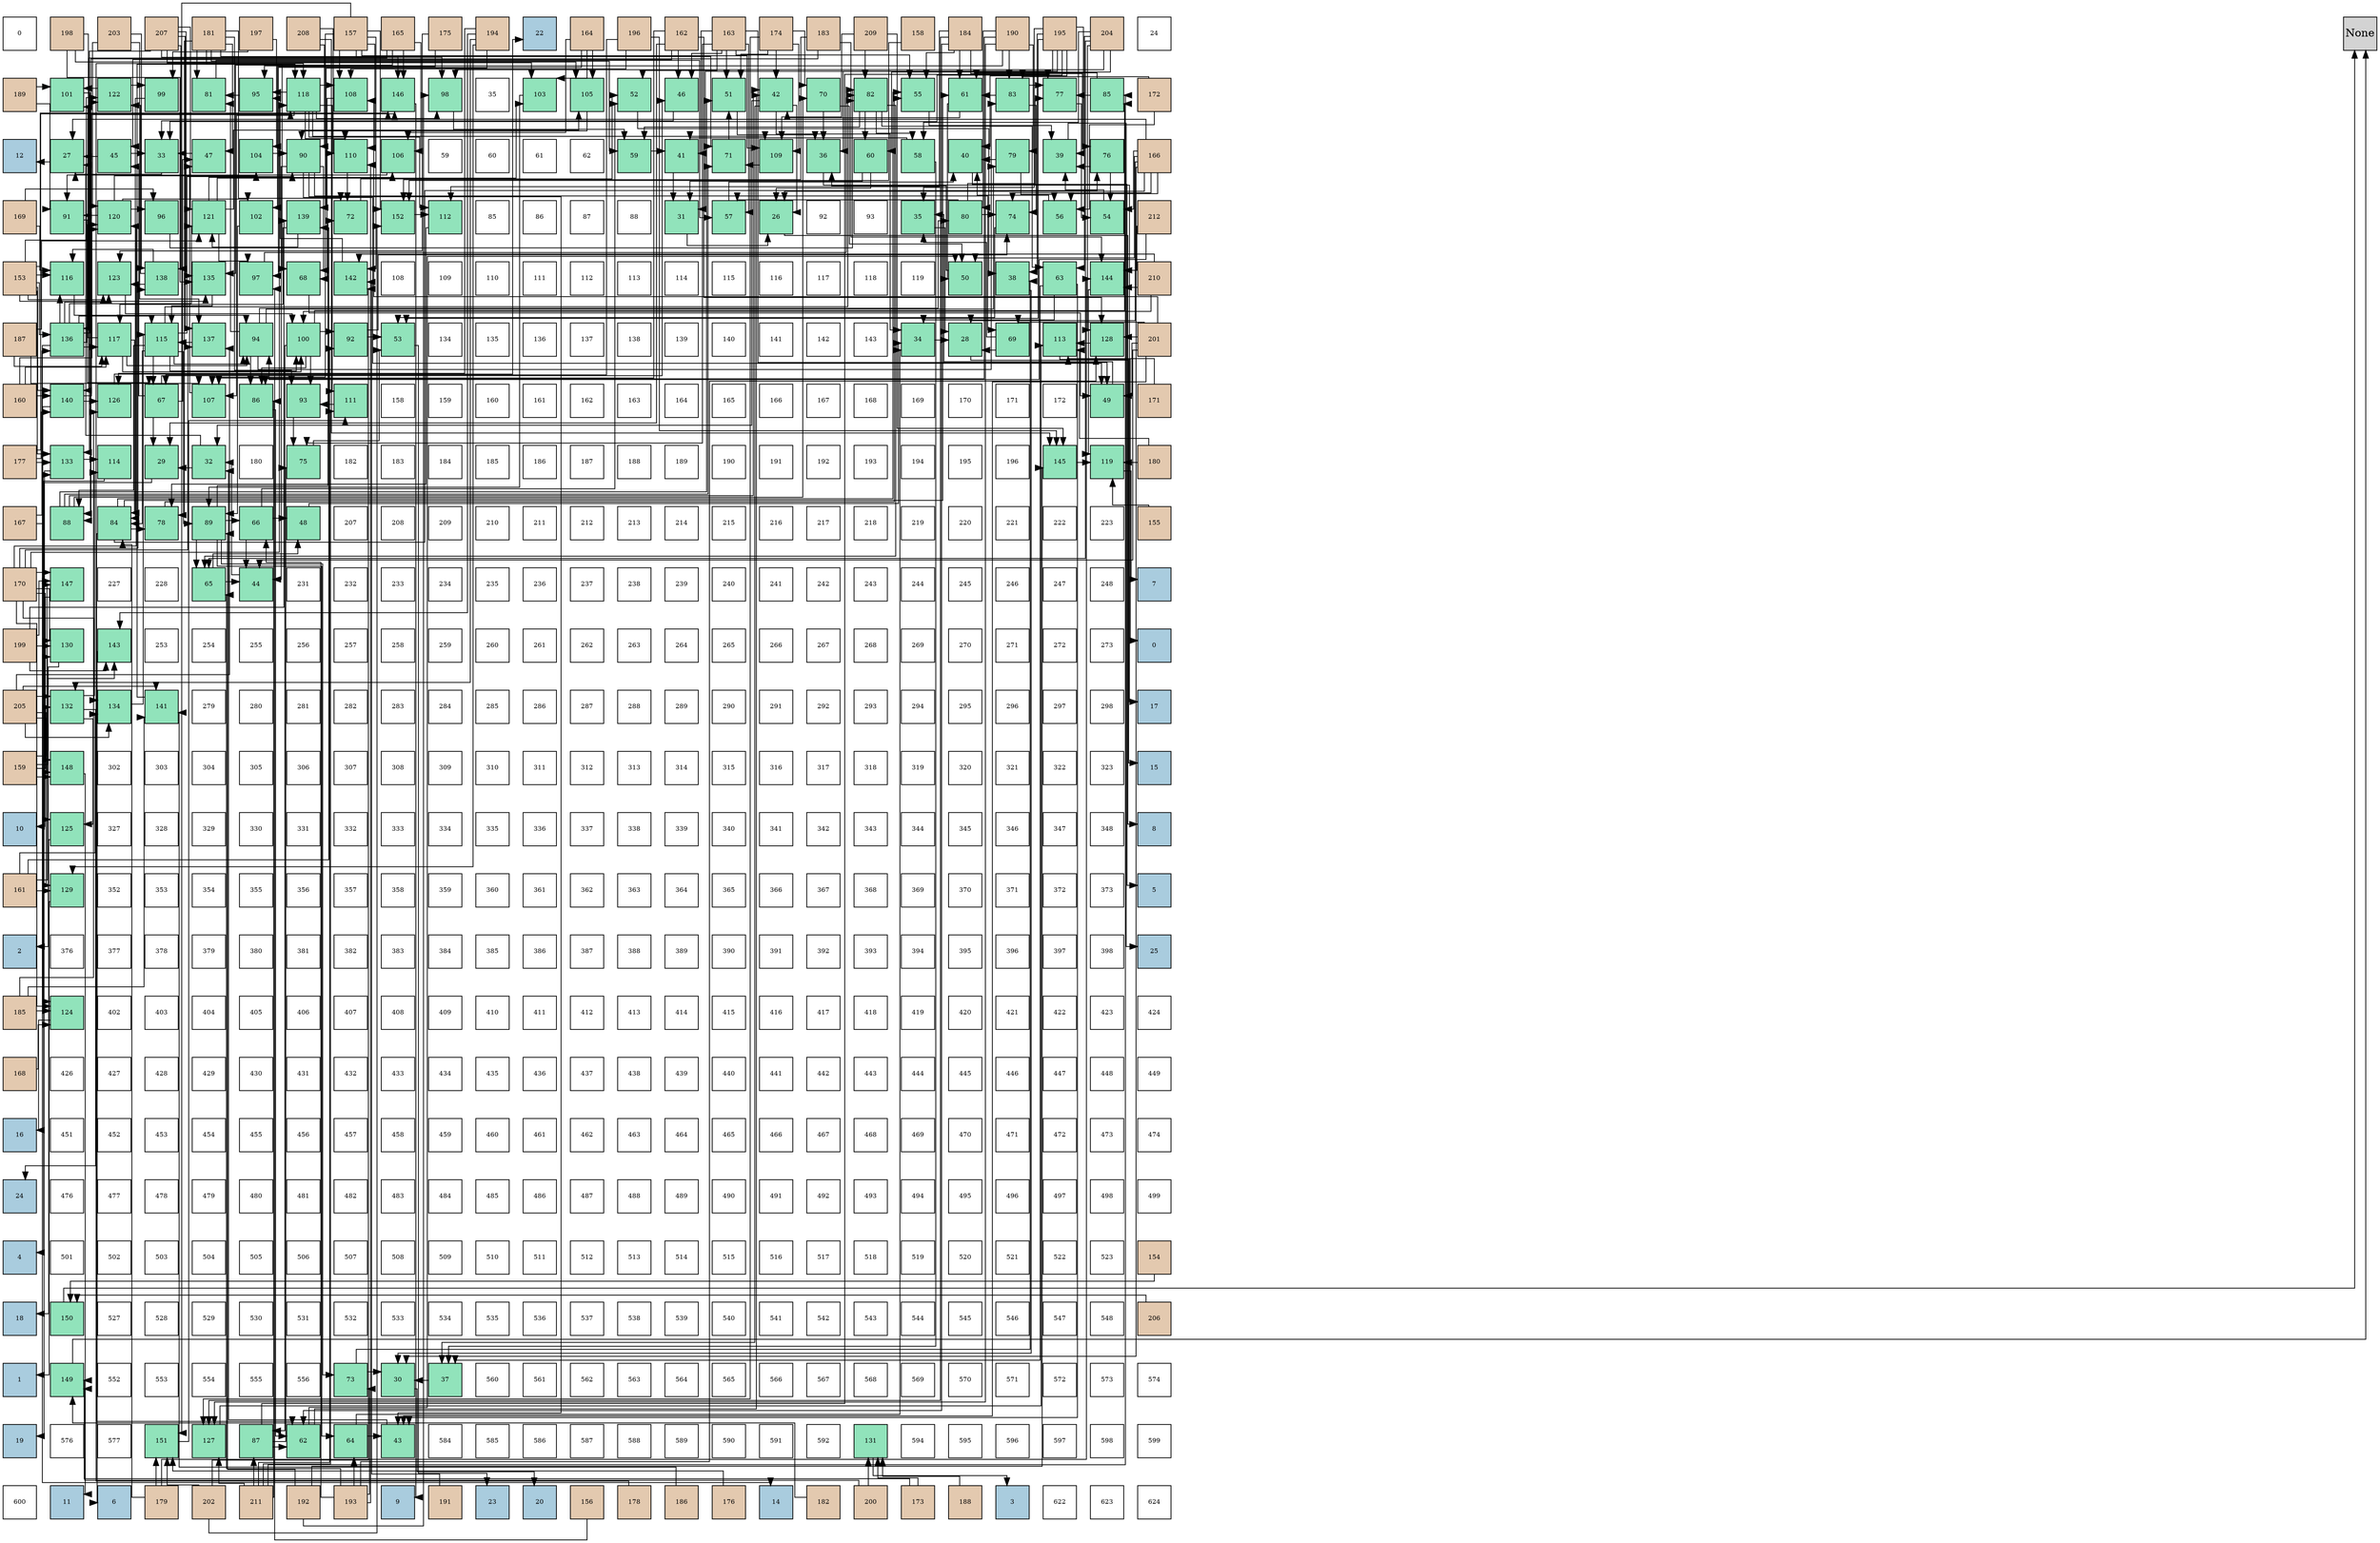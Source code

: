 digraph layout{
 rankdir=TB;
 splines=ortho;
 node [style=filled shape=square fixedsize=true width=0.6];
0[label="0", fontsize=8, fillcolor="#ffffff"];
1[label="198", fontsize=8, fillcolor="#e3c9af"];
2[label="203", fontsize=8, fillcolor="#e3c9af"];
3[label="207", fontsize=8, fillcolor="#e3c9af"];
4[label="181", fontsize=8, fillcolor="#e3c9af"];
5[label="197", fontsize=8, fillcolor="#e3c9af"];
6[label="208", fontsize=8, fillcolor="#e3c9af"];
7[label="157", fontsize=8, fillcolor="#e3c9af"];
8[label="165", fontsize=8, fillcolor="#e3c9af"];
9[label="175", fontsize=8, fillcolor="#e3c9af"];
10[label="194", fontsize=8, fillcolor="#e3c9af"];
11[label="22", fontsize=8, fillcolor="#a9ccde"];
12[label="164", fontsize=8, fillcolor="#e3c9af"];
13[label="196", fontsize=8, fillcolor="#e3c9af"];
14[label="162", fontsize=8, fillcolor="#e3c9af"];
15[label="163", fontsize=8, fillcolor="#e3c9af"];
16[label="174", fontsize=8, fillcolor="#e3c9af"];
17[label="183", fontsize=8, fillcolor="#e3c9af"];
18[label="209", fontsize=8, fillcolor="#e3c9af"];
19[label="158", fontsize=8, fillcolor="#e3c9af"];
20[label="184", fontsize=8, fillcolor="#e3c9af"];
21[label="190", fontsize=8, fillcolor="#e3c9af"];
22[label="195", fontsize=8, fillcolor="#e3c9af"];
23[label="204", fontsize=8, fillcolor="#e3c9af"];
24[label="24", fontsize=8, fillcolor="#ffffff"];
25[label="189", fontsize=8, fillcolor="#e3c9af"];
26[label="101", fontsize=8, fillcolor="#91e3bb"];
27[label="122", fontsize=8, fillcolor="#91e3bb"];
28[label="99", fontsize=8, fillcolor="#91e3bb"];
29[label="81", fontsize=8, fillcolor="#91e3bb"];
30[label="95", fontsize=8, fillcolor="#91e3bb"];
31[label="118", fontsize=8, fillcolor="#91e3bb"];
32[label="108", fontsize=8, fillcolor="#91e3bb"];
33[label="146", fontsize=8, fillcolor="#91e3bb"];
34[label="98", fontsize=8, fillcolor="#91e3bb"];
35[label="35", fontsize=8, fillcolor="#ffffff"];
36[label="103", fontsize=8, fillcolor="#91e3bb"];
37[label="105", fontsize=8, fillcolor="#91e3bb"];
38[label="52", fontsize=8, fillcolor="#91e3bb"];
39[label="46", fontsize=8, fillcolor="#91e3bb"];
40[label="51", fontsize=8, fillcolor="#91e3bb"];
41[label="42", fontsize=8, fillcolor="#91e3bb"];
42[label="70", fontsize=8, fillcolor="#91e3bb"];
43[label="82", fontsize=8, fillcolor="#91e3bb"];
44[label="55", fontsize=8, fillcolor="#91e3bb"];
45[label="61", fontsize=8, fillcolor="#91e3bb"];
46[label="83", fontsize=8, fillcolor="#91e3bb"];
47[label="77", fontsize=8, fillcolor="#91e3bb"];
48[label="85", fontsize=8, fillcolor="#91e3bb"];
49[label="172", fontsize=8, fillcolor="#e3c9af"];
50[label="12", fontsize=8, fillcolor="#a9ccde"];
51[label="27", fontsize=8, fillcolor="#91e3bb"];
52[label="45", fontsize=8, fillcolor="#91e3bb"];
53[label="33", fontsize=8, fillcolor="#91e3bb"];
54[label="47", fontsize=8, fillcolor="#91e3bb"];
55[label="104", fontsize=8, fillcolor="#91e3bb"];
56[label="90", fontsize=8, fillcolor="#91e3bb"];
57[label="110", fontsize=8, fillcolor="#91e3bb"];
58[label="106", fontsize=8, fillcolor="#91e3bb"];
59[label="59", fontsize=8, fillcolor="#ffffff"];
60[label="60", fontsize=8, fillcolor="#ffffff"];
61[label="61", fontsize=8, fillcolor="#ffffff"];
62[label="62", fontsize=8, fillcolor="#ffffff"];
63[label="59", fontsize=8, fillcolor="#91e3bb"];
64[label="41", fontsize=8, fillcolor="#91e3bb"];
65[label="71", fontsize=8, fillcolor="#91e3bb"];
66[label="109", fontsize=8, fillcolor="#91e3bb"];
67[label="36", fontsize=8, fillcolor="#91e3bb"];
68[label="60", fontsize=8, fillcolor="#91e3bb"];
69[label="58", fontsize=8, fillcolor="#91e3bb"];
70[label="40", fontsize=8, fillcolor="#91e3bb"];
71[label="79", fontsize=8, fillcolor="#91e3bb"];
72[label="39", fontsize=8, fillcolor="#91e3bb"];
73[label="76", fontsize=8, fillcolor="#91e3bb"];
74[label="166", fontsize=8, fillcolor="#e3c9af"];
75[label="169", fontsize=8, fillcolor="#e3c9af"];
76[label="91", fontsize=8, fillcolor="#91e3bb"];
77[label="120", fontsize=8, fillcolor="#91e3bb"];
78[label="96", fontsize=8, fillcolor="#91e3bb"];
79[label="121", fontsize=8, fillcolor="#91e3bb"];
80[label="102", fontsize=8, fillcolor="#91e3bb"];
81[label="139", fontsize=8, fillcolor="#91e3bb"];
82[label="72", fontsize=8, fillcolor="#91e3bb"];
83[label="152", fontsize=8, fillcolor="#91e3bb"];
84[label="112", fontsize=8, fillcolor="#91e3bb"];
85[label="85", fontsize=8, fillcolor="#ffffff"];
86[label="86", fontsize=8, fillcolor="#ffffff"];
87[label="87", fontsize=8, fillcolor="#ffffff"];
88[label="88", fontsize=8, fillcolor="#ffffff"];
89[label="31", fontsize=8, fillcolor="#91e3bb"];
90[label="57", fontsize=8, fillcolor="#91e3bb"];
91[label="26", fontsize=8, fillcolor="#91e3bb"];
92[label="92", fontsize=8, fillcolor="#ffffff"];
93[label="93", fontsize=8, fillcolor="#ffffff"];
94[label="35", fontsize=8, fillcolor="#91e3bb"];
95[label="80", fontsize=8, fillcolor="#91e3bb"];
96[label="74", fontsize=8, fillcolor="#91e3bb"];
97[label="56", fontsize=8, fillcolor="#91e3bb"];
98[label="54", fontsize=8, fillcolor="#91e3bb"];
99[label="212", fontsize=8, fillcolor="#e3c9af"];
100[label="153", fontsize=8, fillcolor="#e3c9af"];
101[label="116", fontsize=8, fillcolor="#91e3bb"];
102[label="123", fontsize=8, fillcolor="#91e3bb"];
103[label="138", fontsize=8, fillcolor="#91e3bb"];
104[label="135", fontsize=8, fillcolor="#91e3bb"];
105[label="97", fontsize=8, fillcolor="#91e3bb"];
106[label="68", fontsize=8, fillcolor="#91e3bb"];
107[label="142", fontsize=8, fillcolor="#91e3bb"];
108[label="108", fontsize=8, fillcolor="#ffffff"];
109[label="109", fontsize=8, fillcolor="#ffffff"];
110[label="110", fontsize=8, fillcolor="#ffffff"];
111[label="111", fontsize=8, fillcolor="#ffffff"];
112[label="112", fontsize=8, fillcolor="#ffffff"];
113[label="113", fontsize=8, fillcolor="#ffffff"];
114[label="114", fontsize=8, fillcolor="#ffffff"];
115[label="115", fontsize=8, fillcolor="#ffffff"];
116[label="116", fontsize=8, fillcolor="#ffffff"];
117[label="117", fontsize=8, fillcolor="#ffffff"];
118[label="118", fontsize=8, fillcolor="#ffffff"];
119[label="119", fontsize=8, fillcolor="#ffffff"];
120[label="50", fontsize=8, fillcolor="#91e3bb"];
121[label="38", fontsize=8, fillcolor="#91e3bb"];
122[label="63", fontsize=8, fillcolor="#91e3bb"];
123[label="144", fontsize=8, fillcolor="#91e3bb"];
124[label="210", fontsize=8, fillcolor="#e3c9af"];
125[label="187", fontsize=8, fillcolor="#e3c9af"];
126[label="136", fontsize=8, fillcolor="#91e3bb"];
127[label="117", fontsize=8, fillcolor="#91e3bb"];
128[label="115", fontsize=8, fillcolor="#91e3bb"];
129[label="137", fontsize=8, fillcolor="#91e3bb"];
130[label="94", fontsize=8, fillcolor="#91e3bb"];
131[label="100", fontsize=8, fillcolor="#91e3bb"];
132[label="92", fontsize=8, fillcolor="#91e3bb"];
133[label="53", fontsize=8, fillcolor="#91e3bb"];
134[label="134", fontsize=8, fillcolor="#ffffff"];
135[label="135", fontsize=8, fillcolor="#ffffff"];
136[label="136", fontsize=8, fillcolor="#ffffff"];
137[label="137", fontsize=8, fillcolor="#ffffff"];
138[label="138", fontsize=8, fillcolor="#ffffff"];
139[label="139", fontsize=8, fillcolor="#ffffff"];
140[label="140", fontsize=8, fillcolor="#ffffff"];
141[label="141", fontsize=8, fillcolor="#ffffff"];
142[label="142", fontsize=8, fillcolor="#ffffff"];
143[label="143", fontsize=8, fillcolor="#ffffff"];
144[label="34", fontsize=8, fillcolor="#91e3bb"];
145[label="28", fontsize=8, fillcolor="#91e3bb"];
146[label="69", fontsize=8, fillcolor="#91e3bb"];
147[label="113", fontsize=8, fillcolor="#91e3bb"];
148[label="128", fontsize=8, fillcolor="#91e3bb"];
149[label="201", fontsize=8, fillcolor="#e3c9af"];
150[label="160", fontsize=8, fillcolor="#e3c9af"];
151[label="140", fontsize=8, fillcolor="#91e3bb"];
152[label="126", fontsize=8, fillcolor="#91e3bb"];
153[label="67", fontsize=8, fillcolor="#91e3bb"];
154[label="107", fontsize=8, fillcolor="#91e3bb"];
155[label="86", fontsize=8, fillcolor="#91e3bb"];
156[label="93", fontsize=8, fillcolor="#91e3bb"];
157[label="111", fontsize=8, fillcolor="#91e3bb"];
158[label="158", fontsize=8, fillcolor="#ffffff"];
159[label="159", fontsize=8, fillcolor="#ffffff"];
160[label="160", fontsize=8, fillcolor="#ffffff"];
161[label="161", fontsize=8, fillcolor="#ffffff"];
162[label="162", fontsize=8, fillcolor="#ffffff"];
163[label="163", fontsize=8, fillcolor="#ffffff"];
164[label="164", fontsize=8, fillcolor="#ffffff"];
165[label="165", fontsize=8, fillcolor="#ffffff"];
166[label="166", fontsize=8, fillcolor="#ffffff"];
167[label="167", fontsize=8, fillcolor="#ffffff"];
168[label="168", fontsize=8, fillcolor="#ffffff"];
169[label="169", fontsize=8, fillcolor="#ffffff"];
170[label="170", fontsize=8, fillcolor="#ffffff"];
171[label="171", fontsize=8, fillcolor="#ffffff"];
172[label="172", fontsize=8, fillcolor="#ffffff"];
173[label="49", fontsize=8, fillcolor="#91e3bb"];
174[label="171", fontsize=8, fillcolor="#e3c9af"];
175[label="177", fontsize=8, fillcolor="#e3c9af"];
176[label="133", fontsize=8, fillcolor="#91e3bb"];
177[label="114", fontsize=8, fillcolor="#91e3bb"];
178[label="29", fontsize=8, fillcolor="#91e3bb"];
179[label="32", fontsize=8, fillcolor="#91e3bb"];
180[label="180", fontsize=8, fillcolor="#ffffff"];
181[label="75", fontsize=8, fillcolor="#91e3bb"];
182[label="182", fontsize=8, fillcolor="#ffffff"];
183[label="183", fontsize=8, fillcolor="#ffffff"];
184[label="184", fontsize=8, fillcolor="#ffffff"];
185[label="185", fontsize=8, fillcolor="#ffffff"];
186[label="186", fontsize=8, fillcolor="#ffffff"];
187[label="187", fontsize=8, fillcolor="#ffffff"];
188[label="188", fontsize=8, fillcolor="#ffffff"];
189[label="189", fontsize=8, fillcolor="#ffffff"];
190[label="190", fontsize=8, fillcolor="#ffffff"];
191[label="191", fontsize=8, fillcolor="#ffffff"];
192[label="192", fontsize=8, fillcolor="#ffffff"];
193[label="193", fontsize=8, fillcolor="#ffffff"];
194[label="194", fontsize=8, fillcolor="#ffffff"];
195[label="195", fontsize=8, fillcolor="#ffffff"];
196[label="196", fontsize=8, fillcolor="#ffffff"];
197[label="145", fontsize=8, fillcolor="#91e3bb"];
198[label="119", fontsize=8, fillcolor="#91e3bb"];
199[label="180", fontsize=8, fillcolor="#e3c9af"];
200[label="167", fontsize=8, fillcolor="#e3c9af"];
201[label="88", fontsize=8, fillcolor="#91e3bb"];
202[label="84", fontsize=8, fillcolor="#91e3bb"];
203[label="78", fontsize=8, fillcolor="#91e3bb"];
204[label="89", fontsize=8, fillcolor="#91e3bb"];
205[label="66", fontsize=8, fillcolor="#91e3bb"];
206[label="48", fontsize=8, fillcolor="#91e3bb"];
207[label="207", fontsize=8, fillcolor="#ffffff"];
208[label="208", fontsize=8, fillcolor="#ffffff"];
209[label="209", fontsize=8, fillcolor="#ffffff"];
210[label="210", fontsize=8, fillcolor="#ffffff"];
211[label="211", fontsize=8, fillcolor="#ffffff"];
212[label="212", fontsize=8, fillcolor="#ffffff"];
213[label="213", fontsize=8, fillcolor="#ffffff"];
214[label="214", fontsize=8, fillcolor="#ffffff"];
215[label="215", fontsize=8, fillcolor="#ffffff"];
216[label="216", fontsize=8, fillcolor="#ffffff"];
217[label="217", fontsize=8, fillcolor="#ffffff"];
218[label="218", fontsize=8, fillcolor="#ffffff"];
219[label="219", fontsize=8, fillcolor="#ffffff"];
220[label="220", fontsize=8, fillcolor="#ffffff"];
221[label="221", fontsize=8, fillcolor="#ffffff"];
222[label="222", fontsize=8, fillcolor="#ffffff"];
223[label="223", fontsize=8, fillcolor="#ffffff"];
224[label="155", fontsize=8, fillcolor="#e3c9af"];
225[label="170", fontsize=8, fillcolor="#e3c9af"];
226[label="147", fontsize=8, fillcolor="#91e3bb"];
227[label="227", fontsize=8, fillcolor="#ffffff"];
228[label="228", fontsize=8, fillcolor="#ffffff"];
229[label="65", fontsize=8, fillcolor="#91e3bb"];
230[label="44", fontsize=8, fillcolor="#91e3bb"];
231[label="231", fontsize=8, fillcolor="#ffffff"];
232[label="232", fontsize=8, fillcolor="#ffffff"];
233[label="233", fontsize=8, fillcolor="#ffffff"];
234[label="234", fontsize=8, fillcolor="#ffffff"];
235[label="235", fontsize=8, fillcolor="#ffffff"];
236[label="236", fontsize=8, fillcolor="#ffffff"];
237[label="237", fontsize=8, fillcolor="#ffffff"];
238[label="238", fontsize=8, fillcolor="#ffffff"];
239[label="239", fontsize=8, fillcolor="#ffffff"];
240[label="240", fontsize=8, fillcolor="#ffffff"];
241[label="241", fontsize=8, fillcolor="#ffffff"];
242[label="242", fontsize=8, fillcolor="#ffffff"];
243[label="243", fontsize=8, fillcolor="#ffffff"];
244[label="244", fontsize=8, fillcolor="#ffffff"];
245[label="245", fontsize=8, fillcolor="#ffffff"];
246[label="246", fontsize=8, fillcolor="#ffffff"];
247[label="247", fontsize=8, fillcolor="#ffffff"];
248[label="248", fontsize=8, fillcolor="#ffffff"];
249[label="7", fontsize=8, fillcolor="#a9ccde"];
250[label="199", fontsize=8, fillcolor="#e3c9af"];
251[label="130", fontsize=8, fillcolor="#91e3bb"];
252[label="143", fontsize=8, fillcolor="#91e3bb"];
253[label="253", fontsize=8, fillcolor="#ffffff"];
254[label="254", fontsize=8, fillcolor="#ffffff"];
255[label="255", fontsize=8, fillcolor="#ffffff"];
256[label="256", fontsize=8, fillcolor="#ffffff"];
257[label="257", fontsize=8, fillcolor="#ffffff"];
258[label="258", fontsize=8, fillcolor="#ffffff"];
259[label="259", fontsize=8, fillcolor="#ffffff"];
260[label="260", fontsize=8, fillcolor="#ffffff"];
261[label="261", fontsize=8, fillcolor="#ffffff"];
262[label="262", fontsize=8, fillcolor="#ffffff"];
263[label="263", fontsize=8, fillcolor="#ffffff"];
264[label="264", fontsize=8, fillcolor="#ffffff"];
265[label="265", fontsize=8, fillcolor="#ffffff"];
266[label="266", fontsize=8, fillcolor="#ffffff"];
267[label="267", fontsize=8, fillcolor="#ffffff"];
268[label="268", fontsize=8, fillcolor="#ffffff"];
269[label="269", fontsize=8, fillcolor="#ffffff"];
270[label="270", fontsize=8, fillcolor="#ffffff"];
271[label="271", fontsize=8, fillcolor="#ffffff"];
272[label="272", fontsize=8, fillcolor="#ffffff"];
273[label="273", fontsize=8, fillcolor="#ffffff"];
274[label="0", fontsize=8, fillcolor="#a9ccde"];
275[label="205", fontsize=8, fillcolor="#e3c9af"];
276[label="132", fontsize=8, fillcolor="#91e3bb"];
277[label="134", fontsize=8, fillcolor="#91e3bb"];
278[label="141", fontsize=8, fillcolor="#91e3bb"];
279[label="279", fontsize=8, fillcolor="#ffffff"];
280[label="280", fontsize=8, fillcolor="#ffffff"];
281[label="281", fontsize=8, fillcolor="#ffffff"];
282[label="282", fontsize=8, fillcolor="#ffffff"];
283[label="283", fontsize=8, fillcolor="#ffffff"];
284[label="284", fontsize=8, fillcolor="#ffffff"];
285[label="285", fontsize=8, fillcolor="#ffffff"];
286[label="286", fontsize=8, fillcolor="#ffffff"];
287[label="287", fontsize=8, fillcolor="#ffffff"];
288[label="288", fontsize=8, fillcolor="#ffffff"];
289[label="289", fontsize=8, fillcolor="#ffffff"];
290[label="290", fontsize=8, fillcolor="#ffffff"];
291[label="291", fontsize=8, fillcolor="#ffffff"];
292[label="292", fontsize=8, fillcolor="#ffffff"];
293[label="293", fontsize=8, fillcolor="#ffffff"];
294[label="294", fontsize=8, fillcolor="#ffffff"];
295[label="295", fontsize=8, fillcolor="#ffffff"];
296[label="296", fontsize=8, fillcolor="#ffffff"];
297[label="297", fontsize=8, fillcolor="#ffffff"];
298[label="298", fontsize=8, fillcolor="#ffffff"];
299[label="17", fontsize=8, fillcolor="#a9ccde"];
300[label="159", fontsize=8, fillcolor="#e3c9af"];
301[label="148", fontsize=8, fillcolor="#91e3bb"];
302[label="302", fontsize=8, fillcolor="#ffffff"];
303[label="303", fontsize=8, fillcolor="#ffffff"];
304[label="304", fontsize=8, fillcolor="#ffffff"];
305[label="305", fontsize=8, fillcolor="#ffffff"];
306[label="306", fontsize=8, fillcolor="#ffffff"];
307[label="307", fontsize=8, fillcolor="#ffffff"];
308[label="308", fontsize=8, fillcolor="#ffffff"];
309[label="309", fontsize=8, fillcolor="#ffffff"];
310[label="310", fontsize=8, fillcolor="#ffffff"];
311[label="311", fontsize=8, fillcolor="#ffffff"];
312[label="312", fontsize=8, fillcolor="#ffffff"];
313[label="313", fontsize=8, fillcolor="#ffffff"];
314[label="314", fontsize=8, fillcolor="#ffffff"];
315[label="315", fontsize=8, fillcolor="#ffffff"];
316[label="316", fontsize=8, fillcolor="#ffffff"];
317[label="317", fontsize=8, fillcolor="#ffffff"];
318[label="318", fontsize=8, fillcolor="#ffffff"];
319[label="319", fontsize=8, fillcolor="#ffffff"];
320[label="320", fontsize=8, fillcolor="#ffffff"];
321[label="321", fontsize=8, fillcolor="#ffffff"];
322[label="322", fontsize=8, fillcolor="#ffffff"];
323[label="323", fontsize=8, fillcolor="#ffffff"];
324[label="15", fontsize=8, fillcolor="#a9ccde"];
325[label="10", fontsize=8, fillcolor="#a9ccde"];
326[label="125", fontsize=8, fillcolor="#91e3bb"];
327[label="327", fontsize=8, fillcolor="#ffffff"];
328[label="328", fontsize=8, fillcolor="#ffffff"];
329[label="329", fontsize=8, fillcolor="#ffffff"];
330[label="330", fontsize=8, fillcolor="#ffffff"];
331[label="331", fontsize=8, fillcolor="#ffffff"];
332[label="332", fontsize=8, fillcolor="#ffffff"];
333[label="333", fontsize=8, fillcolor="#ffffff"];
334[label="334", fontsize=8, fillcolor="#ffffff"];
335[label="335", fontsize=8, fillcolor="#ffffff"];
336[label="336", fontsize=8, fillcolor="#ffffff"];
337[label="337", fontsize=8, fillcolor="#ffffff"];
338[label="338", fontsize=8, fillcolor="#ffffff"];
339[label="339", fontsize=8, fillcolor="#ffffff"];
340[label="340", fontsize=8, fillcolor="#ffffff"];
341[label="341", fontsize=8, fillcolor="#ffffff"];
342[label="342", fontsize=8, fillcolor="#ffffff"];
343[label="343", fontsize=8, fillcolor="#ffffff"];
344[label="344", fontsize=8, fillcolor="#ffffff"];
345[label="345", fontsize=8, fillcolor="#ffffff"];
346[label="346", fontsize=8, fillcolor="#ffffff"];
347[label="347", fontsize=8, fillcolor="#ffffff"];
348[label="348", fontsize=8, fillcolor="#ffffff"];
349[label="8", fontsize=8, fillcolor="#a9ccde"];
350[label="161", fontsize=8, fillcolor="#e3c9af"];
351[label="129", fontsize=8, fillcolor="#91e3bb"];
352[label="352", fontsize=8, fillcolor="#ffffff"];
353[label="353", fontsize=8, fillcolor="#ffffff"];
354[label="354", fontsize=8, fillcolor="#ffffff"];
355[label="355", fontsize=8, fillcolor="#ffffff"];
356[label="356", fontsize=8, fillcolor="#ffffff"];
357[label="357", fontsize=8, fillcolor="#ffffff"];
358[label="358", fontsize=8, fillcolor="#ffffff"];
359[label="359", fontsize=8, fillcolor="#ffffff"];
360[label="360", fontsize=8, fillcolor="#ffffff"];
361[label="361", fontsize=8, fillcolor="#ffffff"];
362[label="362", fontsize=8, fillcolor="#ffffff"];
363[label="363", fontsize=8, fillcolor="#ffffff"];
364[label="364", fontsize=8, fillcolor="#ffffff"];
365[label="365", fontsize=8, fillcolor="#ffffff"];
366[label="366", fontsize=8, fillcolor="#ffffff"];
367[label="367", fontsize=8, fillcolor="#ffffff"];
368[label="368", fontsize=8, fillcolor="#ffffff"];
369[label="369", fontsize=8, fillcolor="#ffffff"];
370[label="370", fontsize=8, fillcolor="#ffffff"];
371[label="371", fontsize=8, fillcolor="#ffffff"];
372[label="372", fontsize=8, fillcolor="#ffffff"];
373[label="373", fontsize=8, fillcolor="#ffffff"];
374[label="5", fontsize=8, fillcolor="#a9ccde"];
375[label="2", fontsize=8, fillcolor="#a9ccde"];
376[label="376", fontsize=8, fillcolor="#ffffff"];
377[label="377", fontsize=8, fillcolor="#ffffff"];
378[label="378", fontsize=8, fillcolor="#ffffff"];
379[label="379", fontsize=8, fillcolor="#ffffff"];
380[label="380", fontsize=8, fillcolor="#ffffff"];
381[label="381", fontsize=8, fillcolor="#ffffff"];
382[label="382", fontsize=8, fillcolor="#ffffff"];
383[label="383", fontsize=8, fillcolor="#ffffff"];
384[label="384", fontsize=8, fillcolor="#ffffff"];
385[label="385", fontsize=8, fillcolor="#ffffff"];
386[label="386", fontsize=8, fillcolor="#ffffff"];
387[label="387", fontsize=8, fillcolor="#ffffff"];
388[label="388", fontsize=8, fillcolor="#ffffff"];
389[label="389", fontsize=8, fillcolor="#ffffff"];
390[label="390", fontsize=8, fillcolor="#ffffff"];
391[label="391", fontsize=8, fillcolor="#ffffff"];
392[label="392", fontsize=8, fillcolor="#ffffff"];
393[label="393", fontsize=8, fillcolor="#ffffff"];
394[label="394", fontsize=8, fillcolor="#ffffff"];
395[label="395", fontsize=8, fillcolor="#ffffff"];
396[label="396", fontsize=8, fillcolor="#ffffff"];
397[label="397", fontsize=8, fillcolor="#ffffff"];
398[label="398", fontsize=8, fillcolor="#ffffff"];
399[label="25", fontsize=8, fillcolor="#a9ccde"];
400[label="185", fontsize=8, fillcolor="#e3c9af"];
401[label="124", fontsize=8, fillcolor="#91e3bb"];
402[label="402", fontsize=8, fillcolor="#ffffff"];
403[label="403", fontsize=8, fillcolor="#ffffff"];
404[label="404", fontsize=8, fillcolor="#ffffff"];
405[label="405", fontsize=8, fillcolor="#ffffff"];
406[label="406", fontsize=8, fillcolor="#ffffff"];
407[label="407", fontsize=8, fillcolor="#ffffff"];
408[label="408", fontsize=8, fillcolor="#ffffff"];
409[label="409", fontsize=8, fillcolor="#ffffff"];
410[label="410", fontsize=8, fillcolor="#ffffff"];
411[label="411", fontsize=8, fillcolor="#ffffff"];
412[label="412", fontsize=8, fillcolor="#ffffff"];
413[label="413", fontsize=8, fillcolor="#ffffff"];
414[label="414", fontsize=8, fillcolor="#ffffff"];
415[label="415", fontsize=8, fillcolor="#ffffff"];
416[label="416", fontsize=8, fillcolor="#ffffff"];
417[label="417", fontsize=8, fillcolor="#ffffff"];
418[label="418", fontsize=8, fillcolor="#ffffff"];
419[label="419", fontsize=8, fillcolor="#ffffff"];
420[label="420", fontsize=8, fillcolor="#ffffff"];
421[label="421", fontsize=8, fillcolor="#ffffff"];
422[label="422", fontsize=8, fillcolor="#ffffff"];
423[label="423", fontsize=8, fillcolor="#ffffff"];
424[label="424", fontsize=8, fillcolor="#ffffff"];
425[label="168", fontsize=8, fillcolor="#e3c9af"];
426[label="426", fontsize=8, fillcolor="#ffffff"];
427[label="427", fontsize=8, fillcolor="#ffffff"];
428[label="428", fontsize=8, fillcolor="#ffffff"];
429[label="429", fontsize=8, fillcolor="#ffffff"];
430[label="430", fontsize=8, fillcolor="#ffffff"];
431[label="431", fontsize=8, fillcolor="#ffffff"];
432[label="432", fontsize=8, fillcolor="#ffffff"];
433[label="433", fontsize=8, fillcolor="#ffffff"];
434[label="434", fontsize=8, fillcolor="#ffffff"];
435[label="435", fontsize=8, fillcolor="#ffffff"];
436[label="436", fontsize=8, fillcolor="#ffffff"];
437[label="437", fontsize=8, fillcolor="#ffffff"];
438[label="438", fontsize=8, fillcolor="#ffffff"];
439[label="439", fontsize=8, fillcolor="#ffffff"];
440[label="440", fontsize=8, fillcolor="#ffffff"];
441[label="441", fontsize=8, fillcolor="#ffffff"];
442[label="442", fontsize=8, fillcolor="#ffffff"];
443[label="443", fontsize=8, fillcolor="#ffffff"];
444[label="444", fontsize=8, fillcolor="#ffffff"];
445[label="445", fontsize=8, fillcolor="#ffffff"];
446[label="446", fontsize=8, fillcolor="#ffffff"];
447[label="447", fontsize=8, fillcolor="#ffffff"];
448[label="448", fontsize=8, fillcolor="#ffffff"];
449[label="449", fontsize=8, fillcolor="#ffffff"];
450[label="16", fontsize=8, fillcolor="#a9ccde"];
451[label="451", fontsize=8, fillcolor="#ffffff"];
452[label="452", fontsize=8, fillcolor="#ffffff"];
453[label="453", fontsize=8, fillcolor="#ffffff"];
454[label="454", fontsize=8, fillcolor="#ffffff"];
455[label="455", fontsize=8, fillcolor="#ffffff"];
456[label="456", fontsize=8, fillcolor="#ffffff"];
457[label="457", fontsize=8, fillcolor="#ffffff"];
458[label="458", fontsize=8, fillcolor="#ffffff"];
459[label="459", fontsize=8, fillcolor="#ffffff"];
460[label="460", fontsize=8, fillcolor="#ffffff"];
461[label="461", fontsize=8, fillcolor="#ffffff"];
462[label="462", fontsize=8, fillcolor="#ffffff"];
463[label="463", fontsize=8, fillcolor="#ffffff"];
464[label="464", fontsize=8, fillcolor="#ffffff"];
465[label="465", fontsize=8, fillcolor="#ffffff"];
466[label="466", fontsize=8, fillcolor="#ffffff"];
467[label="467", fontsize=8, fillcolor="#ffffff"];
468[label="468", fontsize=8, fillcolor="#ffffff"];
469[label="469", fontsize=8, fillcolor="#ffffff"];
470[label="470", fontsize=8, fillcolor="#ffffff"];
471[label="471", fontsize=8, fillcolor="#ffffff"];
472[label="472", fontsize=8, fillcolor="#ffffff"];
473[label="473", fontsize=8, fillcolor="#ffffff"];
474[label="474", fontsize=8, fillcolor="#ffffff"];
475[label="24", fontsize=8, fillcolor="#a9ccde"];
476[label="476", fontsize=8, fillcolor="#ffffff"];
477[label="477", fontsize=8, fillcolor="#ffffff"];
478[label="478", fontsize=8, fillcolor="#ffffff"];
479[label="479", fontsize=8, fillcolor="#ffffff"];
480[label="480", fontsize=8, fillcolor="#ffffff"];
481[label="481", fontsize=8, fillcolor="#ffffff"];
482[label="482", fontsize=8, fillcolor="#ffffff"];
483[label="483", fontsize=8, fillcolor="#ffffff"];
484[label="484", fontsize=8, fillcolor="#ffffff"];
485[label="485", fontsize=8, fillcolor="#ffffff"];
486[label="486", fontsize=8, fillcolor="#ffffff"];
487[label="487", fontsize=8, fillcolor="#ffffff"];
488[label="488", fontsize=8, fillcolor="#ffffff"];
489[label="489", fontsize=8, fillcolor="#ffffff"];
490[label="490", fontsize=8, fillcolor="#ffffff"];
491[label="491", fontsize=8, fillcolor="#ffffff"];
492[label="492", fontsize=8, fillcolor="#ffffff"];
493[label="493", fontsize=8, fillcolor="#ffffff"];
494[label="494", fontsize=8, fillcolor="#ffffff"];
495[label="495", fontsize=8, fillcolor="#ffffff"];
496[label="496", fontsize=8, fillcolor="#ffffff"];
497[label="497", fontsize=8, fillcolor="#ffffff"];
498[label="498", fontsize=8, fillcolor="#ffffff"];
499[label="499", fontsize=8, fillcolor="#ffffff"];
500[label="4", fontsize=8, fillcolor="#a9ccde"];
501[label="501", fontsize=8, fillcolor="#ffffff"];
502[label="502", fontsize=8, fillcolor="#ffffff"];
503[label="503", fontsize=8, fillcolor="#ffffff"];
504[label="504", fontsize=8, fillcolor="#ffffff"];
505[label="505", fontsize=8, fillcolor="#ffffff"];
506[label="506", fontsize=8, fillcolor="#ffffff"];
507[label="507", fontsize=8, fillcolor="#ffffff"];
508[label="508", fontsize=8, fillcolor="#ffffff"];
509[label="509", fontsize=8, fillcolor="#ffffff"];
510[label="510", fontsize=8, fillcolor="#ffffff"];
511[label="511", fontsize=8, fillcolor="#ffffff"];
512[label="512", fontsize=8, fillcolor="#ffffff"];
513[label="513", fontsize=8, fillcolor="#ffffff"];
514[label="514", fontsize=8, fillcolor="#ffffff"];
515[label="515", fontsize=8, fillcolor="#ffffff"];
516[label="516", fontsize=8, fillcolor="#ffffff"];
517[label="517", fontsize=8, fillcolor="#ffffff"];
518[label="518", fontsize=8, fillcolor="#ffffff"];
519[label="519", fontsize=8, fillcolor="#ffffff"];
520[label="520", fontsize=8, fillcolor="#ffffff"];
521[label="521", fontsize=8, fillcolor="#ffffff"];
522[label="522", fontsize=8, fillcolor="#ffffff"];
523[label="523", fontsize=8, fillcolor="#ffffff"];
524[label="154", fontsize=8, fillcolor="#e3c9af"];
525[label="18", fontsize=8, fillcolor="#a9ccde"];
526[label="150", fontsize=8, fillcolor="#91e3bb"];
527[label="527", fontsize=8, fillcolor="#ffffff"];
528[label="528", fontsize=8, fillcolor="#ffffff"];
529[label="529", fontsize=8, fillcolor="#ffffff"];
530[label="530", fontsize=8, fillcolor="#ffffff"];
531[label="531", fontsize=8, fillcolor="#ffffff"];
532[label="532", fontsize=8, fillcolor="#ffffff"];
533[label="533", fontsize=8, fillcolor="#ffffff"];
534[label="534", fontsize=8, fillcolor="#ffffff"];
535[label="535", fontsize=8, fillcolor="#ffffff"];
536[label="536", fontsize=8, fillcolor="#ffffff"];
537[label="537", fontsize=8, fillcolor="#ffffff"];
538[label="538", fontsize=8, fillcolor="#ffffff"];
539[label="539", fontsize=8, fillcolor="#ffffff"];
540[label="540", fontsize=8, fillcolor="#ffffff"];
541[label="541", fontsize=8, fillcolor="#ffffff"];
542[label="542", fontsize=8, fillcolor="#ffffff"];
543[label="543", fontsize=8, fillcolor="#ffffff"];
544[label="544", fontsize=8, fillcolor="#ffffff"];
545[label="545", fontsize=8, fillcolor="#ffffff"];
546[label="546", fontsize=8, fillcolor="#ffffff"];
547[label="547", fontsize=8, fillcolor="#ffffff"];
548[label="548", fontsize=8, fillcolor="#ffffff"];
549[label="206", fontsize=8, fillcolor="#e3c9af"];
550[label="1", fontsize=8, fillcolor="#a9ccde"];
551[label="149", fontsize=8, fillcolor="#91e3bb"];
552[label="552", fontsize=8, fillcolor="#ffffff"];
553[label="553", fontsize=8, fillcolor="#ffffff"];
554[label="554", fontsize=8, fillcolor="#ffffff"];
555[label="555", fontsize=8, fillcolor="#ffffff"];
556[label="556", fontsize=8, fillcolor="#ffffff"];
557[label="73", fontsize=8, fillcolor="#91e3bb"];
558[label="30", fontsize=8, fillcolor="#91e3bb"];
559[label="37", fontsize=8, fillcolor="#91e3bb"];
560[label="560", fontsize=8, fillcolor="#ffffff"];
561[label="561", fontsize=8, fillcolor="#ffffff"];
562[label="562", fontsize=8, fillcolor="#ffffff"];
563[label="563", fontsize=8, fillcolor="#ffffff"];
564[label="564", fontsize=8, fillcolor="#ffffff"];
565[label="565", fontsize=8, fillcolor="#ffffff"];
566[label="566", fontsize=8, fillcolor="#ffffff"];
567[label="567", fontsize=8, fillcolor="#ffffff"];
568[label="568", fontsize=8, fillcolor="#ffffff"];
569[label="569", fontsize=8, fillcolor="#ffffff"];
570[label="570", fontsize=8, fillcolor="#ffffff"];
571[label="571", fontsize=8, fillcolor="#ffffff"];
572[label="572", fontsize=8, fillcolor="#ffffff"];
573[label="573", fontsize=8, fillcolor="#ffffff"];
574[label="574", fontsize=8, fillcolor="#ffffff"];
575[label="19", fontsize=8, fillcolor="#a9ccde"];
576[label="576", fontsize=8, fillcolor="#ffffff"];
577[label="577", fontsize=8, fillcolor="#ffffff"];
578[label="151", fontsize=8, fillcolor="#91e3bb"];
579[label="127", fontsize=8, fillcolor="#91e3bb"];
580[label="87", fontsize=8, fillcolor="#91e3bb"];
581[label="62", fontsize=8, fillcolor="#91e3bb"];
582[label="64", fontsize=8, fillcolor="#91e3bb"];
583[label="43", fontsize=8, fillcolor="#91e3bb"];
584[label="584", fontsize=8, fillcolor="#ffffff"];
585[label="585", fontsize=8, fillcolor="#ffffff"];
586[label="586", fontsize=8, fillcolor="#ffffff"];
587[label="587", fontsize=8, fillcolor="#ffffff"];
588[label="588", fontsize=8, fillcolor="#ffffff"];
589[label="589", fontsize=8, fillcolor="#ffffff"];
590[label="590", fontsize=8, fillcolor="#ffffff"];
591[label="591", fontsize=8, fillcolor="#ffffff"];
592[label="592", fontsize=8, fillcolor="#ffffff"];
593[label="131", fontsize=8, fillcolor="#91e3bb"];
594[label="594", fontsize=8, fillcolor="#ffffff"];
595[label="595", fontsize=8, fillcolor="#ffffff"];
596[label="596", fontsize=8, fillcolor="#ffffff"];
597[label="597", fontsize=8, fillcolor="#ffffff"];
598[label="598", fontsize=8, fillcolor="#ffffff"];
599[label="599", fontsize=8, fillcolor="#ffffff"];
600[label="600", fontsize=8, fillcolor="#ffffff"];
601[label="11", fontsize=8, fillcolor="#a9ccde"];
602[label="6", fontsize=8, fillcolor="#a9ccde"];
603[label="179", fontsize=8, fillcolor="#e3c9af"];
604[label="202", fontsize=8, fillcolor="#e3c9af"];
605[label="211", fontsize=8, fillcolor="#e3c9af"];
606[label="192", fontsize=8, fillcolor="#e3c9af"];
607[label="193", fontsize=8, fillcolor="#e3c9af"];
608[label="9", fontsize=8, fillcolor="#a9ccde"];
609[label="191", fontsize=8, fillcolor="#e3c9af"];
610[label="23", fontsize=8, fillcolor="#a9ccde"];
611[label="20", fontsize=8, fillcolor="#a9ccde"];
612[label="156", fontsize=8, fillcolor="#e3c9af"];
613[label="178", fontsize=8, fillcolor="#e3c9af"];
614[label="186", fontsize=8, fillcolor="#e3c9af"];
615[label="176", fontsize=8, fillcolor="#e3c9af"];
616[label="14", fontsize=8, fillcolor="#a9ccde"];
617[label="182", fontsize=8, fillcolor="#e3c9af"];
618[label="200", fontsize=8, fillcolor="#e3c9af"];
619[label="173", fontsize=8, fillcolor="#e3c9af"];
620[label="188", fontsize=8, fillcolor="#e3c9af"];
621[label="3", fontsize=8, fillcolor="#a9ccde"];
622[label="622", fontsize=8, fillcolor="#ffffff"];
623[label="623", fontsize=8, fillcolor="#ffffff"];
624[label="624", fontsize=8, fillcolor="#ffffff"];
edge [constraint=false, style=vis];91 -> 349;
51 -> 50;
145 -> 324;
178 -> 575;
558 -> 611;
89 -> 91;
179 -> 51;
179 -> 178;
53 -> 51;
144 -> 145;
94 -> 145;
67 -> 299;
559 -> 558;
121 -> 558;
72 -> 399;
70 -> 374;
64 -> 89;
41 -> 91;
41 -> 179;
41 -> 144;
41 -> 559;
583 -> 179;
230 -> 179;
52 -> 51;
52 -> 53;
39 -> 53;
54 -> 53;
206 -> 144;
173 -> 94;
120 -> 67;
40 -> 67;
38 -> 121;
133 -> 610;
98 -> 72;
44 -> 72;
97 -> 70;
90 -> 70;
69 -> 559;
69 -> 64;
63 -> 64;
68 -> 91;
68 -> 89;
45 -> 41;
45 -> 120;
581 -> 41;
581 -> 120;
122 -> 144;
122 -> 559;
122 -> 583;
582 -> 144;
582 -> 583;
229 -> 230;
229 -> 206;
205 -> 230;
205 -> 206;
205 -> 38;
153 -> 178;
153 -> 52;
153 -> 39;
153 -> 54;
106 -> 173;
146 -> 145;
146 -> 94;
42 -> 67;
42 -> 120;
65 -> 40;
82 -> 38;
557 -> 558;
557 -> 121;
96 -> 133;
181 -> 133;
73 -> 72;
73 -> 98;
47 -> 98;
203 -> 44;
71 -> 70;
71 -> 97;
95 -> 90;
95 -> 96;
95 -> 47;
29 -> 90;
43 -> 69;
43 -> 63;
43 -> 68;
43 -> 122;
43 -> 229;
46 -> 45;
46 -> 96;
46 -> 47;
202 -> 44;
202 -> 45;
202 -> 581;
202 -> 73;
202 -> 203;
48 -> 45;
48 -> 47;
155 -> 581;
580 -> 581;
580 -> 181;
580 -> 47;
201 -> 41;
201 -> 40;
201 -> 42;
201 -> 65;
204 -> 582;
204 -> 229;
204 -> 205;
204 -> 82;
204 -> 557;
56 -> 583;
56 -> 230;
56 -> 173;
56 -> 106;
56 -> 146;
76 -> 153;
132 -> 133;
132 -> 96;
156 -> 181;
130 -> 71;
130 -> 95;
130 -> 29;
130 -> 46;
130 -> 155;
30 -> 29;
78 -> 43;
105 -> 43;
34 -> 63;
28 -> 202;
131 -> 48;
131 -> 155;
131 -> 580;
131 -> 132;
131 -> 156;
26 -> 201;
80 -> 204;
36 -> 204;
55 -> 56;
37 -> 56;
58 -> 76;
154 -> 54;
32 -> 106;
66 -> 65;
57 -> 82;
157 -> 156;
84 -> 203;
147 -> 274;
177 -> 500;
128 -> 153;
128 -> 43;
128 -> 202;
128 -> 201;
128 -> 204;
128 -> 56;
128 -> 130;
128 -> 131;
101 -> 130;
127 -> 202;
127 -> 130;
127 -> 131;
127 -> 26;
31 -> 30;
31 -> 34;
31 -> 154;
31 -> 32;
31 -> 66;
31 -> 57;
31 -> 157;
31 -> 84;
198 -> 249;
77 -> 76;
77 -> 78;
77 -> 80;
77 -> 55;
79 -> 105;
79 -> 36;
79 -> 37;
79 -> 58;
27 -> 28;
27 -> 26;
102 -> 131;
401 -> 450;
326 -> 525;
152 -> 11;
579 -> 147;
148 -> 147;
351 -> 550;
251 -> 375;
593 -> 621;
276 -> 475;
276 -> 177;
276 -> 326;
176 -> 177;
176 -> 326;
277 -> 128;
104 -> 128;
126 -> 616;
126 -> 128;
126 -> 101;
126 -> 127;
126 -> 77;
126 -> 79;
126 -> 27;
126 -> 102;
129 -> 128;
103 -> 101;
103 -> 27;
103 -> 102;
81 -> 127;
81 -> 79;
151 -> 31;
151 -> 401;
151 -> 152;
278 -> 31;
107 -> 30;
252 -> 602;
123 -> 198;
197 -> 198;
33 -> 608;
226 -> 325;
301 -> 601;
551 -> None;
526 -> None;
578 -> 157;
83 -> 84;
100 -> 101;
100 -> 27;
100 -> 102;
100 -> 176;
100 -> 104;
100 -> 126;
100 -> 151;
100 -> 33;
524 -> 526;
224 -> 198;
612 -> 105;
7 -> 34;
7 -> 154;
7 -> 32;
7 -> 66;
7 -> 57;
7 -> 107;
7 -> 578;
7 -> 83;
19 -> 83;
300 -> 276;
300 -> 252;
300 -> 226;
300 -> 301;
150 -> 127;
150 -> 77;
150 -> 151;
350 -> 351;
350 -> 251;
350 -> 277;
350 -> 81;
14 -> 178;
14 -> 52;
14 -> 39;
14 -> 154;
14 -> 148;
15 -> 64;
15 -> 39;
15 -> 173;
15 -> 40;
15 -> 38;
15 -> 44;
15 -> 90;
15 -> 181;
12 -> 105;
12 -> 36;
12 -> 37;
12 -> 58;
8 -> 58;
8 -> 104;
8 -> 151;
8 -> 33;
74 -> 91;
74 -> 51;
74 -> 145;
74 -> 558;
74 -> 120;
74 -> 98;
74 -> 97;
74 -> 96;
200 -> 176;
200 -> 126;
425 -> 401;
75 -> 78;
75 -> 101;
225 -> 31;
225 -> 77;
225 -> 401;
225 -> 251;
225 -> 277;
225 -> 129;
225 -> 103;
225 -> 226;
225 -> 301;
174 -> 147;
49 -> 97;
49 -> 46;
619 -> 593;
619 -> 551;
16 -> 41;
16 -> 40;
16 -> 42;
16 -> 66;
16 -> 579;
9 -> 80;
9 -> 102;
615 -> 578;
175 -> 176;
175 -> 151;
175 -> 33;
613 -> 31;
603 -> 202;
603 -> 123;
603 -> 578;
199 -> 147;
199 -> 198;
4 -> 54;
4 -> 63;
4 -> 106;
4 -> 65;
4 -> 82;
4 -> 203;
4 -> 29;
4 -> 156;
617 -> 551;
17 -> 201;
17 -> 123;
17 -> 83;
20 -> 44;
20 -> 45;
20 -> 581;
20 -> 73;
20 -> 84;
20 -> 579;
400 -> 401;
400 -> 152;
400 -> 278;
614 -> 278;
125 -> 154;
125 -> 127;
125 -> 79;
620 -> 593;
25 -> 76;
25 -> 26;
21 -> 71;
21 -> 95;
21 -> 46;
21 -> 155;
21 -> 30;
21 -> 579;
609 -> 107;
606 -> 204;
606 -> 34;
606 -> 197;
607 -> 582;
607 -> 229;
607 -> 205;
607 -> 557;
607 -> 57;
607 -> 148;
10 -> 152;
10 -> 351;
10 -> 276;
10 -> 81;
10 -> 252;
22 -> 89;
22 -> 53;
22 -> 94;
22 -> 67;
22 -> 121;
22 -> 72;
22 -> 70;
22 -> 133;
13 -> 153;
13 -> 32;
13 -> 197;
5 -> 28;
5 -> 55;
1 -> 37;
1 -> 104;
1 -> 126;
250 -> 251;
250 -> 81;
250 -> 252;
250 -> 226;
618 -> 593;
618 -> 551;
149 -> 583;
149 -> 230;
149 -> 173;
149 -> 146;
149 -> 32;
149 -> 148;
604 -> 107;
604 -> 578;
604 -> 83;
2 -> 77;
2 -> 129;
2 -> 103;
23 -> 69;
23 -> 68;
23 -> 122;
23 -> 229;
23 -> 34;
23 -> 148;
275 -> 351;
275 -> 276;
275 -> 277;
275 -> 129;
275 -> 278;
275 -> 301;
549 -> 526;
3 -> 36;
3 -> 79;
3 -> 176;
3 -> 104;
3 -> 129;
3 -> 103;
3 -> 33;
6 -> 56;
6 -> 57;
6 -> 197;
18 -> 43;
18 -> 66;
18 -> 197;
124 -> 131;
124 -> 107;
124 -> 123;
605 -> 48;
605 -> 155;
605 -> 580;
605 -> 132;
605 -> 157;
605 -> 579;
99 -> 130;
99 -> 123;
edge [constraint=true, style=invis];
0 -> 25 -> 50 -> 75 -> 100 -> 125 -> 150 -> 175 -> 200 -> 225 -> 250 -> 275 -> 300 -> 325 -> 350 -> 375 -> 400 -> 425 -> 450 -> 475 -> 500 -> 525 -> 550 -> 575 -> 600;
1 -> 26 -> 51 -> 76 -> 101 -> 126 -> 151 -> 176 -> 201 -> 226 -> 251 -> 276 -> 301 -> 326 -> 351 -> 376 -> 401 -> 426 -> 451 -> 476 -> 501 -> 526 -> 551 -> 576 -> 601;
2 -> 27 -> 52 -> 77 -> 102 -> 127 -> 152 -> 177 -> 202 -> 227 -> 252 -> 277 -> 302 -> 327 -> 352 -> 377 -> 402 -> 427 -> 452 -> 477 -> 502 -> 527 -> 552 -> 577 -> 602;
3 -> 28 -> 53 -> 78 -> 103 -> 128 -> 153 -> 178 -> 203 -> 228 -> 253 -> 278 -> 303 -> 328 -> 353 -> 378 -> 403 -> 428 -> 453 -> 478 -> 503 -> 528 -> 553 -> 578 -> 603;
4 -> 29 -> 54 -> 79 -> 104 -> 129 -> 154 -> 179 -> 204 -> 229 -> 254 -> 279 -> 304 -> 329 -> 354 -> 379 -> 404 -> 429 -> 454 -> 479 -> 504 -> 529 -> 554 -> 579 -> 604;
5 -> 30 -> 55 -> 80 -> 105 -> 130 -> 155 -> 180 -> 205 -> 230 -> 255 -> 280 -> 305 -> 330 -> 355 -> 380 -> 405 -> 430 -> 455 -> 480 -> 505 -> 530 -> 555 -> 580 -> 605;
6 -> 31 -> 56 -> 81 -> 106 -> 131 -> 156 -> 181 -> 206 -> 231 -> 256 -> 281 -> 306 -> 331 -> 356 -> 381 -> 406 -> 431 -> 456 -> 481 -> 506 -> 531 -> 556 -> 581 -> 606;
7 -> 32 -> 57 -> 82 -> 107 -> 132 -> 157 -> 182 -> 207 -> 232 -> 257 -> 282 -> 307 -> 332 -> 357 -> 382 -> 407 -> 432 -> 457 -> 482 -> 507 -> 532 -> 557 -> 582 -> 607;
8 -> 33 -> 58 -> 83 -> 108 -> 133 -> 158 -> 183 -> 208 -> 233 -> 258 -> 283 -> 308 -> 333 -> 358 -> 383 -> 408 -> 433 -> 458 -> 483 -> 508 -> 533 -> 558 -> 583 -> 608;
9 -> 34 -> 59 -> 84 -> 109 -> 134 -> 159 -> 184 -> 209 -> 234 -> 259 -> 284 -> 309 -> 334 -> 359 -> 384 -> 409 -> 434 -> 459 -> 484 -> 509 -> 534 -> 559 -> 584 -> 609;
10 -> 35 -> 60 -> 85 -> 110 -> 135 -> 160 -> 185 -> 210 -> 235 -> 260 -> 285 -> 310 -> 335 -> 360 -> 385 -> 410 -> 435 -> 460 -> 485 -> 510 -> 535 -> 560 -> 585 -> 610;
11 -> 36 -> 61 -> 86 -> 111 -> 136 -> 161 -> 186 -> 211 -> 236 -> 261 -> 286 -> 311 -> 336 -> 361 -> 386 -> 411 -> 436 -> 461 -> 486 -> 511 -> 536 -> 561 -> 586 -> 611;
12 -> 37 -> 62 -> 87 -> 112 -> 137 -> 162 -> 187 -> 212 -> 237 -> 262 -> 287 -> 312 -> 337 -> 362 -> 387 -> 412 -> 437 -> 462 -> 487 -> 512 -> 537 -> 562 -> 587 -> 612;
13 -> 38 -> 63 -> 88 -> 113 -> 138 -> 163 -> 188 -> 213 -> 238 -> 263 -> 288 -> 313 -> 338 -> 363 -> 388 -> 413 -> 438 -> 463 -> 488 -> 513 -> 538 -> 563 -> 588 -> 613;
14 -> 39 -> 64 -> 89 -> 114 -> 139 -> 164 -> 189 -> 214 -> 239 -> 264 -> 289 -> 314 -> 339 -> 364 -> 389 -> 414 -> 439 -> 464 -> 489 -> 514 -> 539 -> 564 -> 589 -> 614;
15 -> 40 -> 65 -> 90 -> 115 -> 140 -> 165 -> 190 -> 215 -> 240 -> 265 -> 290 -> 315 -> 340 -> 365 -> 390 -> 415 -> 440 -> 465 -> 490 -> 515 -> 540 -> 565 -> 590 -> 615;
16 -> 41 -> 66 -> 91 -> 116 -> 141 -> 166 -> 191 -> 216 -> 241 -> 266 -> 291 -> 316 -> 341 -> 366 -> 391 -> 416 -> 441 -> 466 -> 491 -> 516 -> 541 -> 566 -> 591 -> 616;
17 -> 42 -> 67 -> 92 -> 117 -> 142 -> 167 -> 192 -> 217 -> 242 -> 267 -> 292 -> 317 -> 342 -> 367 -> 392 -> 417 -> 442 -> 467 -> 492 -> 517 -> 542 -> 567 -> 592 -> 617;
18 -> 43 -> 68 -> 93 -> 118 -> 143 -> 168 -> 193 -> 218 -> 243 -> 268 -> 293 -> 318 -> 343 -> 368 -> 393 -> 418 -> 443 -> 468 -> 493 -> 518 -> 543 -> 568 -> 593 -> 618;
19 -> 44 -> 69 -> 94 -> 119 -> 144 -> 169 -> 194 -> 219 -> 244 -> 269 -> 294 -> 319 -> 344 -> 369 -> 394 -> 419 -> 444 -> 469 -> 494 -> 519 -> 544 -> 569 -> 594 -> 619;
20 -> 45 -> 70 -> 95 -> 120 -> 145 -> 170 -> 195 -> 220 -> 245 -> 270 -> 295 -> 320 -> 345 -> 370 -> 395 -> 420 -> 445 -> 470 -> 495 -> 520 -> 545 -> 570 -> 595 -> 620;
21 -> 46 -> 71 -> 96 -> 121 -> 146 -> 171 -> 196 -> 221 -> 246 -> 271 -> 296 -> 321 -> 346 -> 371 -> 396 -> 421 -> 446 -> 471 -> 496 -> 521 -> 546 -> 571 -> 596 -> 621;
22 -> 47 -> 72 -> 97 -> 122 -> 147 -> 172 -> 197 -> 222 -> 247 -> 272 -> 297 -> 322 -> 347 -> 372 -> 397 -> 422 -> 447 -> 472 -> 497 -> 522 -> 547 -> 572 -> 597 -> 622;
23 -> 48 -> 73 -> 98 -> 123 -> 148 -> 173 -> 198 -> 223 -> 248 -> 273 -> 298 -> 323 -> 348 -> 373 -> 398 -> 423 -> 448 -> 473 -> 498 -> 523 -> 548 -> 573 -> 598 -> 623;
24 -> 49 -> 74 -> 99 -> 124 -> 149 -> 174 -> 199 -> 224 -> 249 -> 274 -> 299 -> 324 -> 349 -> 374 -> 399 -> 424 -> 449 -> 474 -> 499 -> 524 -> 549 -> 574 -> 599 -> 624;
rank = same {0 -> 1 -> 2 -> 3 -> 4 -> 5 -> 6 -> 7 -> 8 -> 9 -> 10 -> 11 -> 12 -> 13 -> 14 -> 15 -> 16 -> 17 -> 18 -> 19 -> 20 -> 21 -> 22 -> 23 -> 24};
rank = same {25 -> 26 -> 27 -> 28 -> 29 -> 30 -> 31 -> 32 -> 33 -> 34 -> 35 -> 36 -> 37 -> 38 -> 39 -> 40 -> 41 -> 42 -> 43 -> 44 -> 45 -> 46 -> 47 -> 48 -> 49};
rank = same {50 -> 51 -> 52 -> 53 -> 54 -> 55 -> 56 -> 57 -> 58 -> 59 -> 60 -> 61 -> 62 -> 63 -> 64 -> 65 -> 66 -> 67 -> 68 -> 69 -> 70 -> 71 -> 72 -> 73 -> 74};
rank = same {75 -> 76 -> 77 -> 78 -> 79 -> 80 -> 81 -> 82 -> 83 -> 84 -> 85 -> 86 -> 87 -> 88 -> 89 -> 90 -> 91 -> 92 -> 93 -> 94 -> 95 -> 96 -> 97 -> 98 -> 99};
rank = same {100 -> 101 -> 102 -> 103 -> 104 -> 105 -> 106 -> 107 -> 108 -> 109 -> 110 -> 111 -> 112 -> 113 -> 114 -> 115 -> 116 -> 117 -> 118 -> 119 -> 120 -> 121 -> 122 -> 123 -> 124};
rank = same {125 -> 126 -> 127 -> 128 -> 129 -> 130 -> 131 -> 132 -> 133 -> 134 -> 135 -> 136 -> 137 -> 138 -> 139 -> 140 -> 141 -> 142 -> 143 -> 144 -> 145 -> 146 -> 147 -> 148 -> 149};
rank = same {150 -> 151 -> 152 -> 153 -> 154 -> 155 -> 156 -> 157 -> 158 -> 159 -> 160 -> 161 -> 162 -> 163 -> 164 -> 165 -> 166 -> 167 -> 168 -> 169 -> 170 -> 171 -> 172 -> 173 -> 174};
rank = same {175 -> 176 -> 177 -> 178 -> 179 -> 180 -> 181 -> 182 -> 183 -> 184 -> 185 -> 186 -> 187 -> 188 -> 189 -> 190 -> 191 -> 192 -> 193 -> 194 -> 195 -> 196 -> 197 -> 198 -> 199};
rank = same {200 -> 201 -> 202 -> 203 -> 204 -> 205 -> 206 -> 207 -> 208 -> 209 -> 210 -> 211 -> 212 -> 213 -> 214 -> 215 -> 216 -> 217 -> 218 -> 219 -> 220 -> 221 -> 222 -> 223 -> 224};
rank = same {225 -> 226 -> 227 -> 228 -> 229 -> 230 -> 231 -> 232 -> 233 -> 234 -> 235 -> 236 -> 237 -> 238 -> 239 -> 240 -> 241 -> 242 -> 243 -> 244 -> 245 -> 246 -> 247 -> 248 -> 249};
rank = same {250 -> 251 -> 252 -> 253 -> 254 -> 255 -> 256 -> 257 -> 258 -> 259 -> 260 -> 261 -> 262 -> 263 -> 264 -> 265 -> 266 -> 267 -> 268 -> 269 -> 270 -> 271 -> 272 -> 273 -> 274};
rank = same {275 -> 276 -> 277 -> 278 -> 279 -> 280 -> 281 -> 282 -> 283 -> 284 -> 285 -> 286 -> 287 -> 288 -> 289 -> 290 -> 291 -> 292 -> 293 -> 294 -> 295 -> 296 -> 297 -> 298 -> 299};
rank = same {300 -> 301 -> 302 -> 303 -> 304 -> 305 -> 306 -> 307 -> 308 -> 309 -> 310 -> 311 -> 312 -> 313 -> 314 -> 315 -> 316 -> 317 -> 318 -> 319 -> 320 -> 321 -> 322 -> 323 -> 324};
rank = same {325 -> 326 -> 327 -> 328 -> 329 -> 330 -> 331 -> 332 -> 333 -> 334 -> 335 -> 336 -> 337 -> 338 -> 339 -> 340 -> 341 -> 342 -> 343 -> 344 -> 345 -> 346 -> 347 -> 348 -> 349};
rank = same {350 -> 351 -> 352 -> 353 -> 354 -> 355 -> 356 -> 357 -> 358 -> 359 -> 360 -> 361 -> 362 -> 363 -> 364 -> 365 -> 366 -> 367 -> 368 -> 369 -> 370 -> 371 -> 372 -> 373 -> 374};
rank = same {375 -> 376 -> 377 -> 378 -> 379 -> 380 -> 381 -> 382 -> 383 -> 384 -> 385 -> 386 -> 387 -> 388 -> 389 -> 390 -> 391 -> 392 -> 393 -> 394 -> 395 -> 396 -> 397 -> 398 -> 399};
rank = same {400 -> 401 -> 402 -> 403 -> 404 -> 405 -> 406 -> 407 -> 408 -> 409 -> 410 -> 411 -> 412 -> 413 -> 414 -> 415 -> 416 -> 417 -> 418 -> 419 -> 420 -> 421 -> 422 -> 423 -> 424};
rank = same {425 -> 426 -> 427 -> 428 -> 429 -> 430 -> 431 -> 432 -> 433 -> 434 -> 435 -> 436 -> 437 -> 438 -> 439 -> 440 -> 441 -> 442 -> 443 -> 444 -> 445 -> 446 -> 447 -> 448 -> 449};
rank = same {450 -> 451 -> 452 -> 453 -> 454 -> 455 -> 456 -> 457 -> 458 -> 459 -> 460 -> 461 -> 462 -> 463 -> 464 -> 465 -> 466 -> 467 -> 468 -> 469 -> 470 -> 471 -> 472 -> 473 -> 474};
rank = same {475 -> 476 -> 477 -> 478 -> 479 -> 480 -> 481 -> 482 -> 483 -> 484 -> 485 -> 486 -> 487 -> 488 -> 489 -> 490 -> 491 -> 492 -> 493 -> 494 -> 495 -> 496 -> 497 -> 498 -> 499};
rank = same {500 -> 501 -> 502 -> 503 -> 504 -> 505 -> 506 -> 507 -> 508 -> 509 -> 510 -> 511 -> 512 -> 513 -> 514 -> 515 -> 516 -> 517 -> 518 -> 519 -> 520 -> 521 -> 522 -> 523 -> 524};
rank = same {525 -> 526 -> 527 -> 528 -> 529 -> 530 -> 531 -> 532 -> 533 -> 534 -> 535 -> 536 -> 537 -> 538 -> 539 -> 540 -> 541 -> 542 -> 543 -> 544 -> 545 -> 546 -> 547 -> 548 -> 549};
rank = same {550 -> 551 -> 552 -> 553 -> 554 -> 555 -> 556 -> 557 -> 558 -> 559 -> 560 -> 561 -> 562 -> 563 -> 564 -> 565 -> 566 -> 567 -> 568 -> 569 -> 570 -> 571 -> 572 -> 573 -> 574};
rank = same {575 -> 576 -> 577 -> 578 -> 579 -> 580 -> 581 -> 582 -> 583 -> 584 -> 585 -> 586 -> 587 -> 588 -> 589 -> 590 -> 591 -> 592 -> 593 -> 594 -> 595 -> 596 -> 597 -> 598 -> 599};
rank = same {600 -> 601 -> 602 -> 603 -> 604 -> 605 -> 606 -> 607 -> 608 -> 609 -> 610 -> 611 -> 612 -> 613 -> 614 -> 615 -> 616 -> 617 -> 618 -> 619 -> 620 -> 621 -> 622 -> 623 -> 624};
}